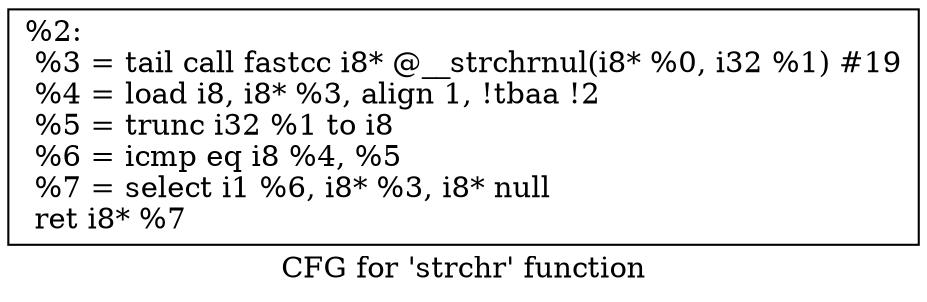 digraph "CFG for 'strchr' function" {
	label="CFG for 'strchr' function";

	Node0x1f9fd00 [shape=record,label="{%2:\l  %3 = tail call fastcc i8* @__strchrnul(i8* %0, i32 %1) #19\l  %4 = load i8, i8* %3, align 1, !tbaa !2\l  %5 = trunc i32 %1 to i8\l  %6 = icmp eq i8 %4, %5\l  %7 = select i1 %6, i8* %3, i8* null\l  ret i8* %7\l}"];
}
